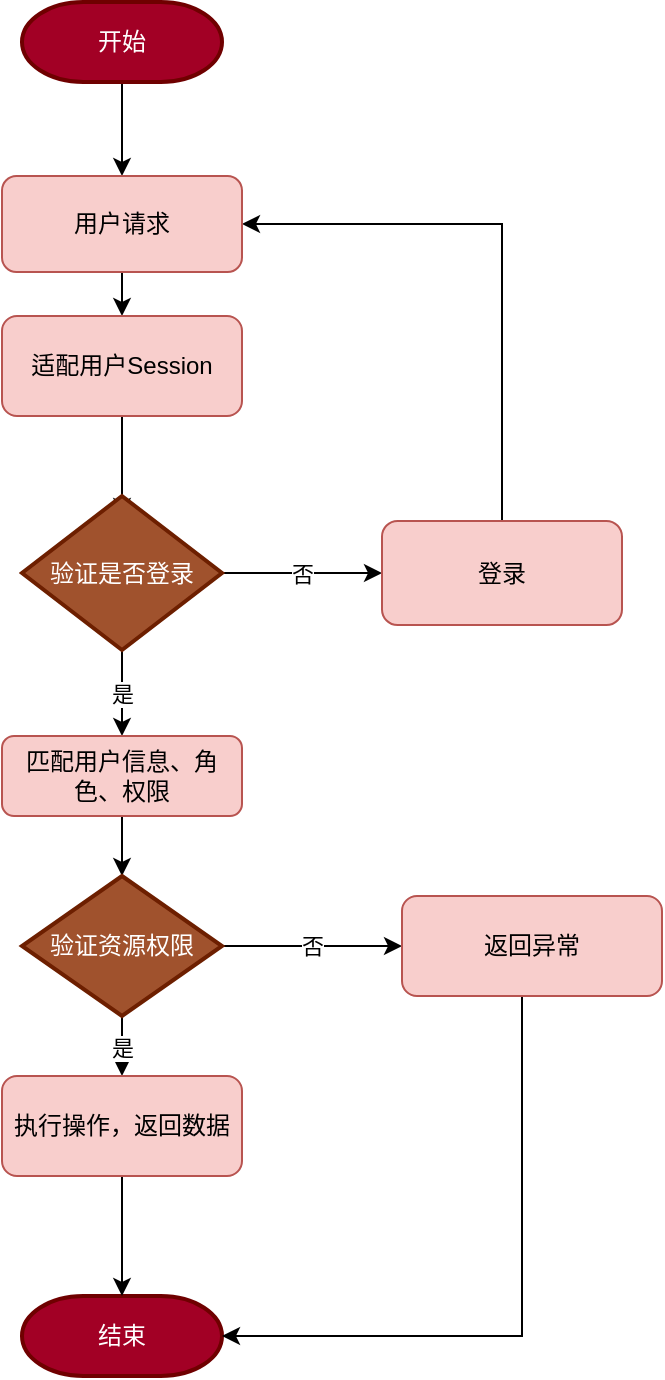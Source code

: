 <mxfile version="10.6.6" type="github"><diagram id="6a731a19-8d31-9384-78a2-239565b7b9f0" name="Page-1"><mxGraphModel dx="1394" dy="772" grid="1" gridSize="10" guides="1" tooltips="1" connect="1" arrows="1" fold="1" page="1" pageScale="1" pageWidth="1169" pageHeight="827" background="#ffffff" math="0" shadow="0"><root><mxCell id="0"/><mxCell id="1" parent="0"/><mxCell id="8U4FQKf8KEIl91LhziyF-56" style="edgeStyle=orthogonalEdgeStyle;rounded=0;orthogonalLoop=1;jettySize=auto;html=1;" parent="1" source="8U4FQKf8KEIl91LhziyF-55" target="ujPaJqWqyKSwuuyEWZWy-50" edge="1"><mxGeometry relative="1" as="geometry"><mxPoint x="460" y="138" as="targetPoint"/></mxGeometry></mxCell><mxCell id="8U4FQKf8KEIl91LhziyF-55" value="开始" style="strokeWidth=2;html=1;shape=mxgraph.flowchart.terminator;whiteSpace=wrap;fillColor=#a20025;strokeColor=#6F0000;fontColor=#ffffff;" parent="1" vertex="1"><mxGeometry x="410" y="53" width="100" height="40" as="geometry"/></mxCell><mxCell id="8U4FQKf8KEIl91LhziyF-59" style="edgeStyle=orthogonalEdgeStyle;rounded=0;orthogonalLoop=1;jettySize=auto;html=1;exitX=0.5;exitY=1;exitDx=0;exitDy=0;" parent="1" target="ujPaJqWqyKSwuuyEWZWy-51" edge="1" source="ujPaJqWqyKSwuuyEWZWy-50"><mxGeometry relative="1" as="geometry"><mxPoint x="460" y="230" as="targetPoint"/><mxPoint x="460" y="193" as="sourcePoint"/></mxGeometry></mxCell><mxCell id="8U4FQKf8KEIl91LhziyF-63" style="edgeStyle=orthogonalEdgeStyle;rounded=0;orthogonalLoop=1;jettySize=auto;html=1;exitX=0.5;exitY=1;exitDx=0;exitDy=0;exitPerimeter=0;" parent="1" edge="1"><mxGeometry relative="1" as="geometry"><mxPoint x="460" y="310" as="targetPoint"/><mxPoint x="460" y="260" as="sourcePoint"/></mxGeometry></mxCell><mxCell id="ujPaJqWqyKSwuuyEWZWy-54" value="否" style="edgeStyle=orthogonalEdgeStyle;rounded=0;orthogonalLoop=1;jettySize=auto;html=1;entryX=0;entryY=0.5;entryDx=0;entryDy=0;" edge="1" parent="1" source="8U4FQKf8KEIl91LhziyF-64" target="ujPaJqWqyKSwuuyEWZWy-53"><mxGeometry relative="1" as="geometry"/></mxCell><mxCell id="ujPaJqWqyKSwuuyEWZWy-56" value="是" style="edgeStyle=orthogonalEdgeStyle;rounded=0;orthogonalLoop=1;jettySize=auto;html=1;" edge="1" parent="1" source="8U4FQKf8KEIl91LhziyF-64" target="ujPaJqWqyKSwuuyEWZWy-57"><mxGeometry relative="1" as="geometry"><mxPoint x="460" y="410" as="targetPoint"/></mxGeometry></mxCell><mxCell id="8U4FQKf8KEIl91LhziyF-64" value="验证是否登录" style="strokeWidth=2;html=1;shape=mxgraph.flowchart.decision;whiteSpace=wrap;fillColor=#a0522d;strokeColor=#6D1F00;fontColor=#ffffff;" parent="1" vertex="1"><mxGeometry x="410" y="300" width="100" height="77" as="geometry"/></mxCell><mxCell id="8U4FQKf8KEIl91LhziyF-68" style="edgeStyle=orthogonalEdgeStyle;rounded=0;orthogonalLoop=1;jettySize=auto;html=1;" parent="1" edge="1"><mxGeometry relative="1" as="geometry"><mxPoint x="650" y="330" as="sourcePoint"/><mxPoint x="520" y="164" as="targetPoint"/><Array as="points"><mxPoint x="650" y="164"/></Array></mxGeometry></mxCell><mxCell id="8U4FQKf8KEIl91LhziyF-77" value="结束" style="strokeWidth=2;html=1;shape=mxgraph.flowchart.terminator;whiteSpace=wrap;fillColor=#a20025;strokeColor=#6F0000;fontColor=#ffffff;" parent="1" vertex="1"><mxGeometry x="410" y="700" width="100" height="40" as="geometry"/></mxCell><mxCell id="ujPaJqWqyKSwuuyEWZWy-50" value="用户请求" style="rounded=1;whiteSpace=wrap;html=1;fillColor=#f8cecc;strokeColor=#b85450;" vertex="1" parent="1"><mxGeometry x="400" y="140" width="120" height="48" as="geometry"/></mxCell><mxCell id="ujPaJqWqyKSwuuyEWZWy-51" value="适配用户Session" style="rounded=1;whiteSpace=wrap;html=1;fillColor=#f8cecc;strokeColor=#b85450;" vertex="1" parent="1"><mxGeometry x="400" y="210" width="120" height="50" as="geometry"/></mxCell><mxCell id="ujPaJqWqyKSwuuyEWZWy-53" value="登录" style="rounded=1;whiteSpace=wrap;html=1;fillColor=#f8cecc;strokeColor=#b85450;" vertex="1" parent="1"><mxGeometry x="590" y="312.5" width="120" height="52" as="geometry"/></mxCell><mxCell id="ujPaJqWqyKSwuuyEWZWy-58" style="edgeStyle=orthogonalEdgeStyle;rounded=0;orthogonalLoop=1;jettySize=auto;html=1;" edge="1" parent="1" source="ujPaJqWqyKSwuuyEWZWy-57" target="ujPaJqWqyKSwuuyEWZWy-59"><mxGeometry relative="1" as="geometry"><mxPoint x="460" y="510" as="targetPoint"/></mxGeometry></mxCell><mxCell id="ujPaJqWqyKSwuuyEWZWy-57" value="匹配用户信息、角色、权限" style="rounded=1;whiteSpace=wrap;html=1;fillColor=#f8cecc;strokeColor=#b85450;" vertex="1" parent="1"><mxGeometry x="400" y="420" width="120" height="40" as="geometry"/></mxCell><mxCell id="ujPaJqWqyKSwuuyEWZWy-61" value="是" style="edgeStyle=orthogonalEdgeStyle;rounded=0;orthogonalLoop=1;jettySize=auto;html=1;" edge="1" parent="1" source="ujPaJqWqyKSwuuyEWZWy-59"><mxGeometry relative="1" as="geometry"><mxPoint x="460" y="590" as="targetPoint"/></mxGeometry></mxCell><mxCell id="ujPaJqWqyKSwuuyEWZWy-62" value="否" style="edgeStyle=orthogonalEdgeStyle;rounded=0;orthogonalLoop=1;jettySize=auto;html=1;" edge="1" parent="1" source="ujPaJqWqyKSwuuyEWZWy-59" target="ujPaJqWqyKSwuuyEWZWy-63"><mxGeometry relative="1" as="geometry"><mxPoint x="610" y="525" as="targetPoint"/></mxGeometry></mxCell><mxCell id="ujPaJqWqyKSwuuyEWZWy-59" value="验证资源权限" style="strokeWidth=2;html=1;shape=mxgraph.flowchart.decision;whiteSpace=wrap;fillColor=#a0522d;strokeColor=#6D1F00;fontColor=#ffffff;" vertex="1" parent="1"><mxGeometry x="410" y="490" width="100" height="70" as="geometry"/></mxCell><mxCell id="ujPaJqWqyKSwuuyEWZWy-64" style="edgeStyle=orthogonalEdgeStyle;rounded=0;orthogonalLoop=1;jettySize=auto;html=1;entryX=1;entryY=0.5;entryDx=0;entryDy=0;entryPerimeter=0;" edge="1" parent="1" source="ujPaJqWqyKSwuuyEWZWy-63" target="8U4FQKf8KEIl91LhziyF-77"><mxGeometry relative="1" as="geometry"><Array as="points"><mxPoint x="660" y="720"/></Array></mxGeometry></mxCell><mxCell id="ujPaJqWqyKSwuuyEWZWy-63" value="返回异常" style="rounded=1;whiteSpace=wrap;html=1;fillColor=#f8cecc;strokeColor=#b85450;" vertex="1" parent="1"><mxGeometry x="600" y="500" width="130" height="50" as="geometry"/></mxCell><mxCell id="ujPaJqWqyKSwuuyEWZWy-66" style="edgeStyle=orthogonalEdgeStyle;rounded=0;orthogonalLoop=1;jettySize=auto;html=1;entryX=0.5;entryY=0;entryDx=0;entryDy=0;entryPerimeter=0;" edge="1" parent="1" source="ujPaJqWqyKSwuuyEWZWy-65" target="8U4FQKf8KEIl91LhziyF-77"><mxGeometry relative="1" as="geometry"/></mxCell><mxCell id="ujPaJqWqyKSwuuyEWZWy-65" value="执行操作，返回数据" style="rounded=1;whiteSpace=wrap;html=1;fillColor=#f8cecc;strokeColor=#b85450;" vertex="1" parent="1"><mxGeometry x="400" y="590" width="120" height="50" as="geometry"/></mxCell></root></mxGraphModel></diagram></mxfile>